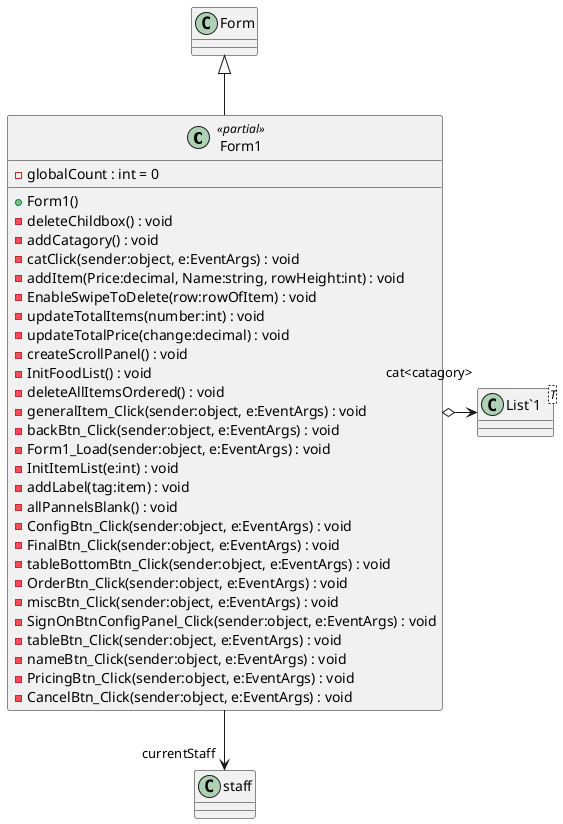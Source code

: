 @startuml
class Form1 <<partial>> {
    - globalCount : int = 0
    + Form1()
    - deleteChildbox() : void
    - addCatagory() : void
    - catClick(sender:object, e:EventArgs) : void
    - addItem(Price:decimal, Name:string, rowHeight:int) : void
    - EnableSwipeToDelete(row:rowOfItem) : void
    - updateTotalItems(number:int) : void
    - updateTotalPrice(change:decimal) : void
    - createScrollPanel() : void
    - InitFoodList() : void
    - deleteAllItemsOrdered() : void
    - generalItem_Click(sender:object, e:EventArgs) : void
    - backBtn_Click(sender:object, e:EventArgs) : void
    - Form1_Load(sender:object, e:EventArgs) : void
    - InitItemList(e:int) : void
    - addLabel(tag:item) : void
    - allPannelsBlank() : void
    - ConfigBtn_Click(sender:object, e:EventArgs) : void
    - FinalBtn_Click(sender:object, e:EventArgs) : void
    - tableBottomBtn_Click(sender:object, e:EventArgs) : void
    - OrderBtn_Click(sender:object, e:EventArgs) : void
    - miscBtn_Click(sender:object, e:EventArgs) : void
    - SignOnBtnConfigPanel_Click(sender:object, e:EventArgs) : void
    - tableBtn_Click(sender:object, e:EventArgs) : void
    - nameBtn_Click(sender:object, e:EventArgs) : void
    - PricingBtn_Click(sender:object, e:EventArgs) : void
    - CancelBtn_Click(sender:object, e:EventArgs) : void
}
class "List`1"<T> {
}
Form <|-- Form1
Form1 --> "currentStaff" staff
Form1 o-> "cat<catagory>" "List`1"
@enduml
